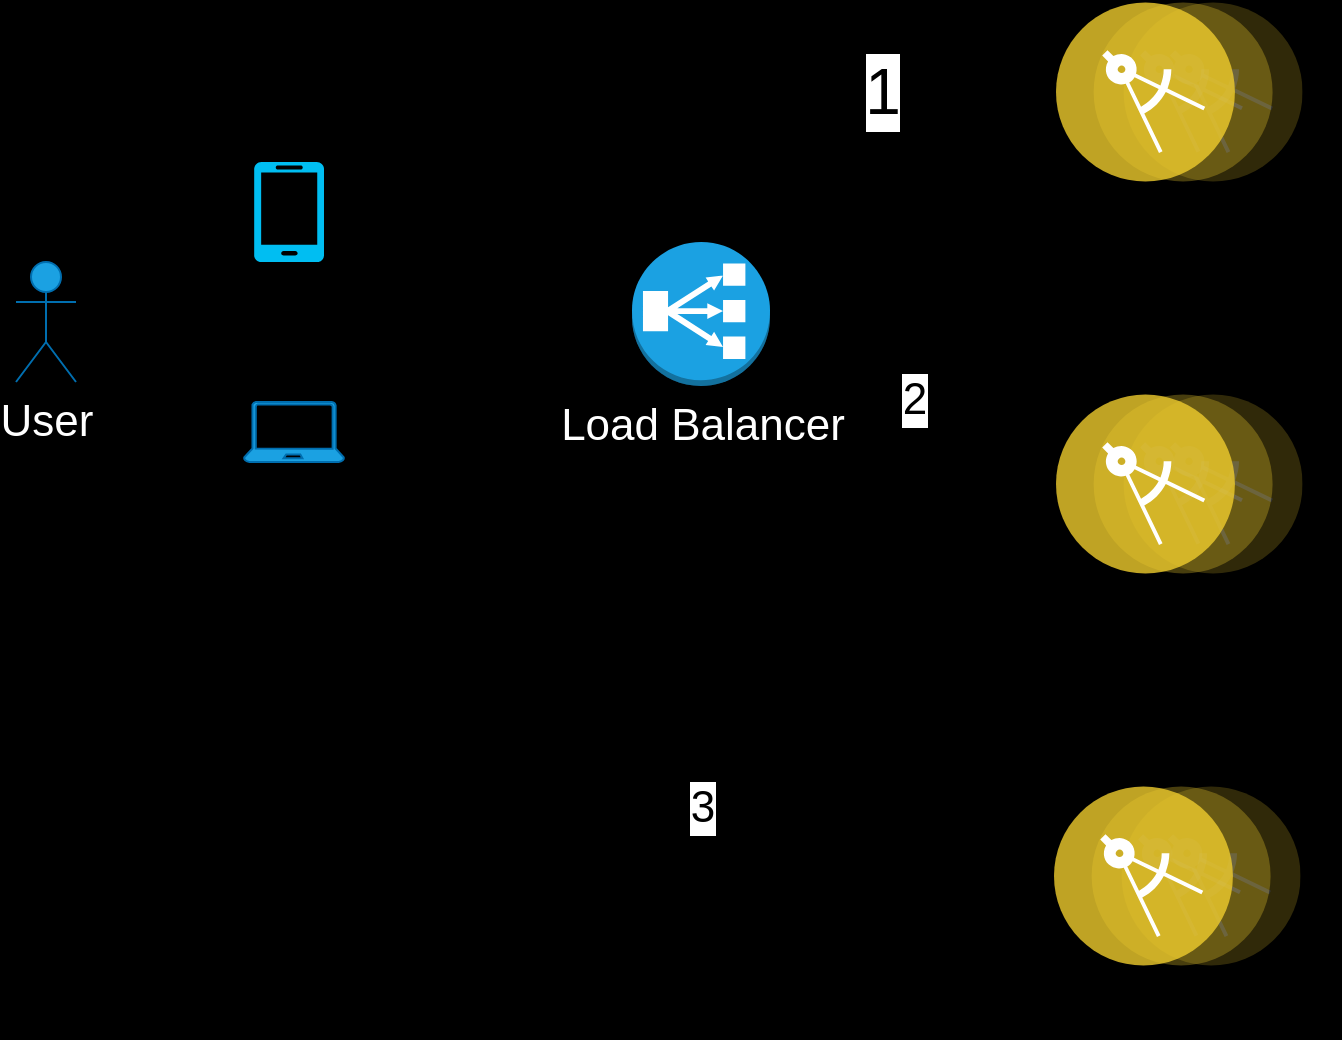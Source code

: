 <mxfile version="26.2.14">
  <diagram name="Page-1" id="GGs35e0VlsxCk_njE4iw">
    <mxGraphModel dx="1161" dy="1692" grid="0" gridSize="10" guides="1" tooltips="1" connect="1" arrows="1" fold="1" page="1" pageScale="1" pageWidth="800" pageHeight="800" background="light-dark(#000000,#000000)" math="0" shadow="0">
      <root>
        <mxCell id="0" />
        <mxCell id="1" parent="0" />
        <mxCell id="9h7DVhOhPWusx6ebFW5_-1" value="" style="edgeStyle=orthogonalEdgeStyle;rounded=0;orthogonalLoop=1;jettySize=auto;html=1;entryX=0;entryY=0.5;entryDx=0;entryDy=0;entryPerimeter=0;sketch=1;curveFitting=1;jiggle=2;" parent="1" source="9h7DVhOhPWusx6ebFW5_-2" target="9h7DVhOhPWusx6ebFW5_-4" edge="1">
          <mxGeometry relative="1" as="geometry">
            <mxPoint x="188" y="319" as="targetPoint" />
            <Array as="points">
              <mxPoint x="149" y="319" />
              <mxPoint x="149" y="264" />
            </Array>
          </mxGeometry>
        </mxCell>
        <mxCell id="9h7DVhOhPWusx6ebFW5_-2" value="User" style="shape=umlActor;verticalLabelPosition=bottom;verticalAlign=top;html=1;outlineConnect=0;fillColor=#1ba1e2;fontColor=light-dark(#FFFFFF,#FFFFFF);strokeColor=#006EAF;fontSize=22;" parent="1" vertex="1">
          <mxGeometry x="78" y="289" width="30" height="60" as="geometry" />
        </mxCell>
        <mxCell id="9h7DVhOhPWusx6ebFW5_-3" style="edgeStyle=orthogonalEdgeStyle;rounded=0;orthogonalLoop=1;jettySize=auto;html=1;sketch=1;curveFitting=1;jiggle=2;" parent="1" source="9h7DVhOhPWusx6ebFW5_-4" target="9h7DVhOhPWusx6ebFW5_-11" edge="1">
          <mxGeometry relative="1" as="geometry">
            <Array as="points">
              <mxPoint x="308" y="264" />
              <mxPoint x="308" y="315" />
            </Array>
          </mxGeometry>
        </mxCell>
        <mxCell id="9h7DVhOhPWusx6ebFW5_-4" value="" style="verticalLabelPosition=bottom;html=1;verticalAlign=top;align=center;strokeColor=none;fillColor=#00BEF2;shape=mxgraph.azure.mobile;pointerEvents=1;" parent="1" vertex="1">
          <mxGeometry x="197" y="239" width="35" height="50" as="geometry" />
        </mxCell>
        <mxCell id="9h7DVhOhPWusx6ebFW5_-5" value="" style="sketch=0;aspect=fixed;pointerEvents=1;shadow=0;dashed=0;html=1;strokeColor=#006EAF;labelPosition=center;verticalLabelPosition=bottom;verticalAlign=top;align=center;fillColor=#1ba1e2;shape=mxgraph.azure.laptop;fontColor=#ffffff;" parent="1" vertex="1">
          <mxGeometry x="192" y="359" width="50" height="30" as="geometry" />
        </mxCell>
        <mxCell id="9h7DVhOhPWusx6ebFW5_-6" style="edgeStyle=orthogonalEdgeStyle;rounded=0;orthogonalLoop=1;jettySize=auto;html=1;entryX=0.08;entryY=0.5;entryDx=0;entryDy=0;entryPerimeter=0;sketch=1;curveFitting=1;jiggle=2;" parent="1" source="9h7DVhOhPWusx6ebFW5_-2" target="9h7DVhOhPWusx6ebFW5_-5" edge="1">
          <mxGeometry relative="1" as="geometry">
            <Array as="points">
              <mxPoint x="150" y="319" />
              <mxPoint x="150" y="374" />
            </Array>
          </mxGeometry>
        </mxCell>
        <mxCell id="9h7DVhOhPWusx6ebFW5_-7" value="" style="line;strokeWidth=2;direction=south;html=1;sketch=1;curveFitting=1;jiggle=2;" parent="1" vertex="1">
          <mxGeometry x="268" y="159" width="10" height="390" as="geometry" />
        </mxCell>
        <mxCell id="9h7DVhOhPWusx6ebFW5_-8" value="1" style="edgeStyle=orthogonalEdgeStyle;rounded=0;orthogonalLoop=1;jettySize=auto;html=1;exitX=0.5;exitY=0;exitDx=0;exitDy=0;exitPerimeter=0;entryX=0;entryY=0.5;entryDx=0;entryDy=0;fontSize=32;labelBackgroundColor=light-dark(#FFFFFF,#000000);sketch=1;curveFitting=1;jiggle=2;" parent="1" source="9h7DVhOhPWusx6ebFW5_-11" target="9h7DVhOhPWusx6ebFW5_-13" edge="1">
          <mxGeometry x="0.302" relative="1" as="geometry">
            <mxPoint x="1" as="offset" />
          </mxGeometry>
        </mxCell>
        <mxCell id="9h7DVhOhPWusx6ebFW5_-9" value="&lt;font style=&quot;font-size: 22px;&quot;&gt;2&lt;/font&gt;" style="edgeStyle=orthogonalEdgeStyle;rounded=0;orthogonalLoop=1;jettySize=auto;html=1;exitX=1;exitY=0.5;exitDx=0;exitDy=0;exitPerimeter=0;entryX=0;entryY=0.5;entryDx=0;entryDy=0;sketch=1;curveFitting=1;jiggle=2;" parent="1" source="9h7DVhOhPWusx6ebFW5_-11" target="9h7DVhOhPWusx6ebFW5_-14" edge="1">
          <mxGeometry relative="1" as="geometry" />
        </mxCell>
        <mxCell id="9h7DVhOhPWusx6ebFW5_-10" value="&lt;font style=&quot;font-size: 22px;&quot;&gt;3&lt;/font&gt;" style="edgeStyle=orthogonalEdgeStyle;rounded=0;orthogonalLoop=1;jettySize=auto;html=1;exitX=0.5;exitY=1;exitDx=0;exitDy=0;exitPerimeter=0;entryX=0;entryY=0.5;entryDx=0;entryDy=0;strokeColor=default;curved=0;jumpStyle=arc;sketch=1;curveFitting=1;jiggle=2;" parent="1" source="9h7DVhOhPWusx6ebFW5_-11" target="9h7DVhOhPWusx6ebFW5_-15" edge="1">
          <mxGeometry relative="1" as="geometry" />
        </mxCell>
        <mxCell id="9h7DVhOhPWusx6ebFW5_-11" value="Load Balancer" style="outlineConnect=0;dashed=0;verticalLabelPosition=bottom;verticalAlign=top;align=center;html=1;shape=mxgraph.aws3.classic_load_balancer;fillColor=#1ba1e2;fontColor=light-dark(#FFFFFF,#FFFFFF);strokeColor=#006EAF;labelBackgroundColor=none;fontSize=22;" parent="1" vertex="1">
          <mxGeometry x="386" y="279" width="69" height="72" as="geometry" />
        </mxCell>
        <mxCell id="9h7DVhOhPWusx6ebFW5_-12" style="edgeStyle=orthogonalEdgeStyle;rounded=0;orthogonalLoop=1;jettySize=auto;html=1;entryX=0;entryY=0.5;entryDx=0;entryDy=0;entryPerimeter=0;sketch=1;curveFitting=1;jiggle=2;" parent="1" source="9h7DVhOhPWusx6ebFW5_-5" target="9h7DVhOhPWusx6ebFW5_-11" edge="1">
          <mxGeometry relative="1" as="geometry">
            <Array as="points">
              <mxPoint x="308" y="374" />
              <mxPoint x="308" y="315" />
            </Array>
          </mxGeometry>
        </mxCell>
        <mxCell id="9h7DVhOhPWusx6ebFW5_-13" value="User Service" style="image;aspect=fixed;perimeter=ellipsePerimeter;html=1;align=center;shadow=0;fontColor=light-dark(#000000,#FFFFFF);labelBackgroundColor=none;fontSize=22;spacingTop=3;image=img/lib/ibm/applications/microservice.svg;horizontal=1;imageBackground=none;" parent="1" vertex="1">
          <mxGeometry x="598" y="159" width="123.3" height="90" as="geometry" />
        </mxCell>
        <mxCell id="9h7DVhOhPWusx6ebFW5_-14" value="Tweet Service" style="image;aspect=fixed;perimeter=ellipsePerimeter;html=1;align=center;shadow=0;dashed=0;fontColor=light-dark(#000000,#FFFFFF);labelBackgroundColor=none;fontSize=22;spacingTop=3;image=img/lib/ibm/applications/microservice.svg;horizontal=1;" parent="1" vertex="1">
          <mxGeometry x="598" y="355" width="123.3" height="90" as="geometry" />
        </mxCell>
        <mxCell id="9h7DVhOhPWusx6ebFW5_-15" value="Timeline Service" style="image;aspect=fixed;perimeter=ellipsePerimeter;html=1;align=center;shadow=0;dashed=0;fontColor=light-dark(#000000,#FFFFFF);labelBackgroundColor=none;fontSize=22;spacingTop=3;image=img/lib/ibm/applications/microservice.svg;horizontal=1;" parent="1" vertex="1">
          <mxGeometry x="597" y="551" width="123.3" height="90" as="geometry" />
        </mxCell>
      </root>
    </mxGraphModel>
  </diagram>
</mxfile>
